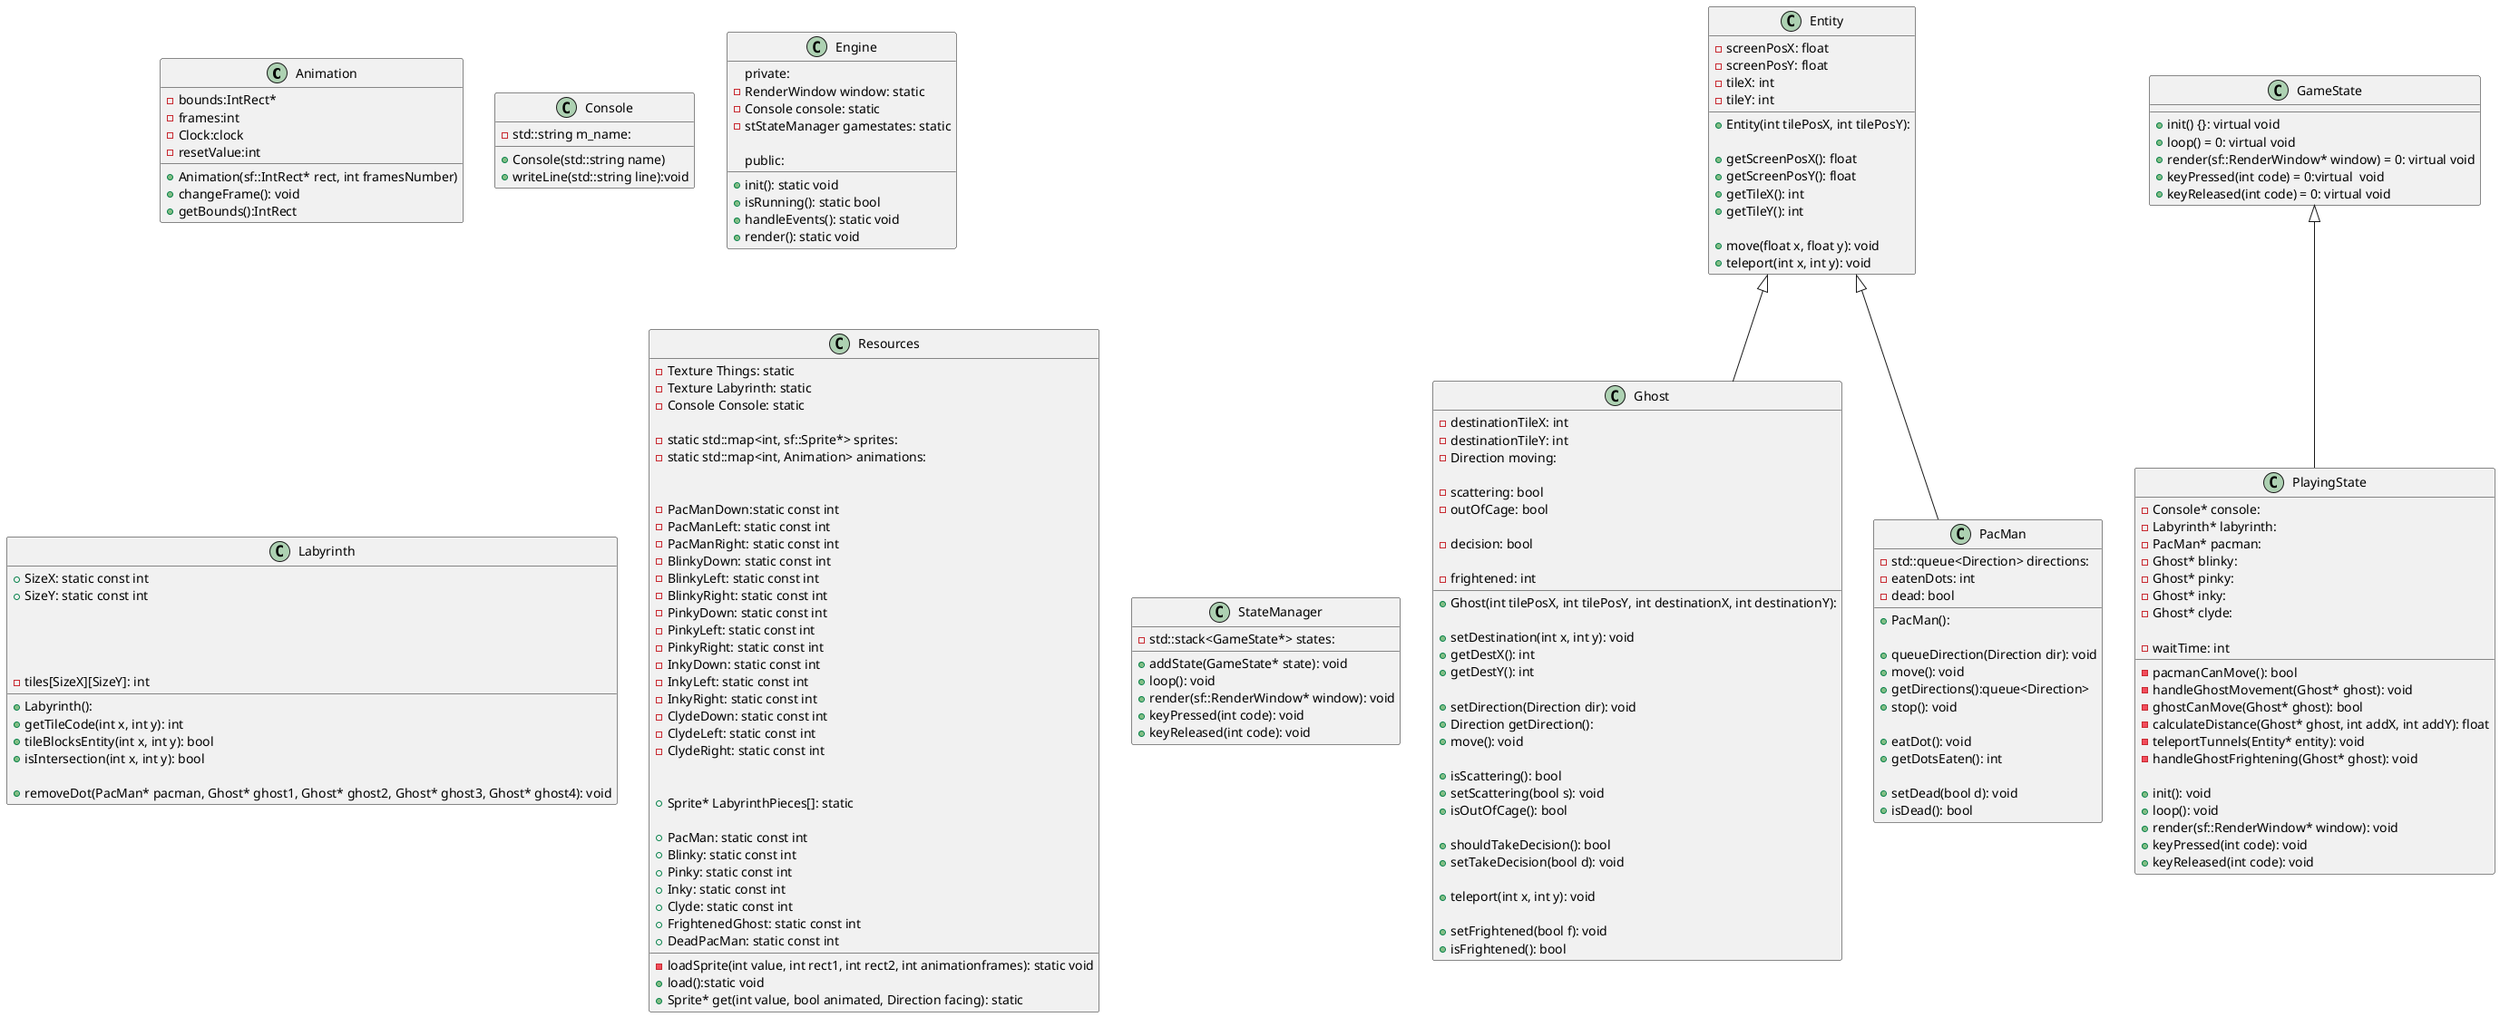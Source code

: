 @startuml
class Animation
{
-bounds:IntRect*
-frames:int
-Clock:clock
-resetValue:int

+Animation(sf::IntRect* rect, int framesNumber)
+changeFrame(): void
+getBounds():IntRect 
}

class Console
{
-std::string m_name:

+Console(std::string name)
+writeLine(std::string line):void
}

class Engine
{
private:
-RenderWindow window: static	
-Console console: static
-stStateManager gamestates: static

public:
+init(): static void 
+isRunning(): static bool
+handleEvents(): static void
+render(): static void
}

class Entity
{
-screenPosX: float
-screenPosY: float
-tileX: int
-tileY: int

+Entity(int tilePosX, int tilePosY):

+getScreenPosX(): float
+getScreenPosY(): float
+getTileX(): int
+getTileY(): int

+move(float x, float y): void
+teleport(int x, int y): void
}

class GameState
{
+init() {}: virtual void
+loop() = 0: virtual void
+render(sf::RenderWindow* window) = 0: virtual void
+keyPressed(int code) = 0:virtual  void
+keyReleased(int code) = 0: virtual void
}

Entity<|--Ghost
class Ghost 
{
-destinationTileX: int
-destinationTileY: int
-Direction moving:

-scattering: bool
-outOfCage: bool

-decision: bool

-frightened: int

+Ghost(int tilePosX, int tilePosY, int destinationX, int destinationY):

+setDestination(int x, int y): void
+getDestX(): int
+getDestY(): int

+setDirection(Direction dir): void
+Direction getDirection():
+move(): void

+isScattering(): bool
+setScattering(bool s): void
	
+isOutOfCage(): bool

+shouldTakeDecision(): bool
+setTakeDecision(bool d): void

+teleport(int x, int y): void

+setFrightened(bool f): void
+isFrightened(): bool
}

class Labyrinth
{
+ SizeX: static const int
+ SizeY: static const int

+Labyrinth():
+getTileCode(int x, int y): int
	
+tileBlocksEntity(int x, int y): bool
+isIntersection(int x, int y): bool

+removeDot(PacMan* pacman, Ghost* ghost1, Ghost* ghost2, Ghost* ghost3, Ghost* ghost4): void

-tiles[SizeX][SizeY]: int
}

Entity<|--PacMan
class PacMan
{

-std::queue<Direction> directions:
-eatenDots: int
-dead: bool

+PacMan():

+queueDirection(Direction dir): void
+move(): void
+getDirections():queue<Direction>
+stop(): void

+eatDot(): void
+getDotsEaten(): int

+setDead(bool d): void
+isDead(): bool
}

GameState<|--PlayingState
class PlayingState
{
-Console* console:
-Labyrinth* labyrinth:
-PacMan* pacman:
-Ghost* blinky:
-Ghost* pinky:
-Ghost* inky:
-Ghost* clyde:

-waitTime: int

-pacmanCanMove(): bool
-handleGhostMovement(Ghost* ghost): void
-ghostCanMove(Ghost* ghost): bool
-calculateDistance(Ghost* ghost, int addX, int addY): float
-teleportTunnels(Entity* entity): void
-handleGhostFrightening(Ghost* ghost): void

+init(): void
+loop(): void
+render(sf::RenderWindow* window): void
+keyPressed(int code): void
+keyReleased(int code): void
}

class Resources
{
-Texture Things: static
-Texture Labyrinth: static
-Console Console: static

-static std::map<int, sf::Sprite*> sprites:
-static std::map<int, Animation> animations:

-loadSprite(int value, int rect1, int rect2, int animationframes): static void

-PacManDown:static const int
-PacManLeft: static const int
-PacManRight: static const int
-BlinkyDown: static const int
-BlinkyLeft: static const int
-BlinkyRight: static const int
-PinkyDown: static const int
-PinkyLeft: static const int
-PinkyRight: static const int
-InkyDown: static const int
-InkyLeft: static const int
-InkyRight: static const int
-ClydeDown: static const int
-ClydeLeft: static const int
-ClydeRight: static const int

+load():static void 
+Sprite* get(int value, bool animated, Direction facing): static

+Sprite* LabyrinthPieces[]: static

+PacMan: static const int
+Blinky: static const int
+Pinky: static const int
+Inky: static const int
+Clyde: static const int
+FrightenedGhost: static const int
+DeadPacMan: static const int
}

class StateManager
{
-std::stack<GameState*> states:
+addState(GameState* state): void
+loop(): void
+render(sf::RenderWindow* window): void
+keyPressed(int code): void
+keyReleased(int code): void
}
@enduml